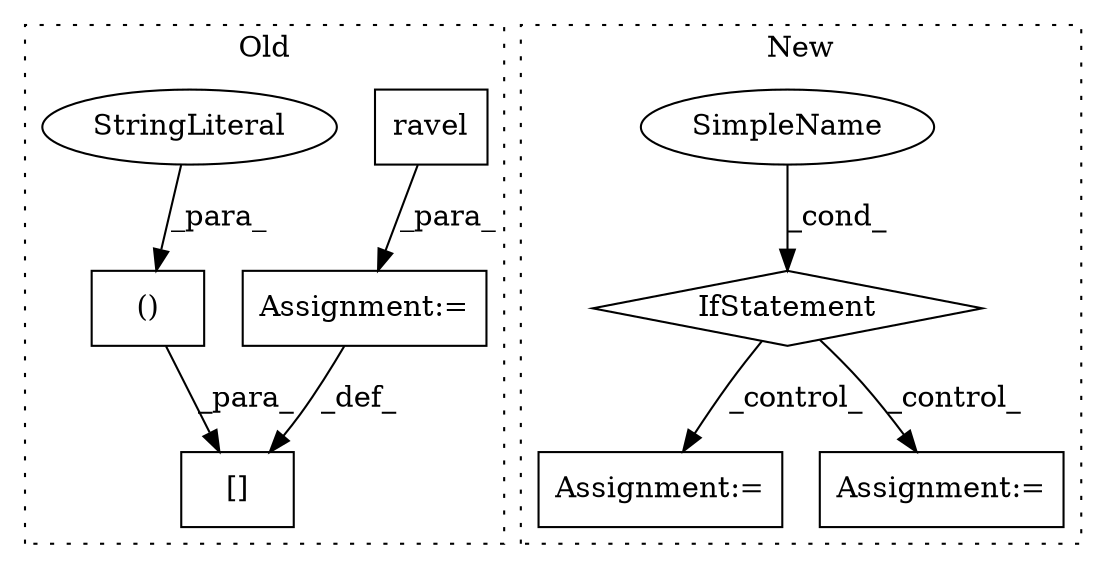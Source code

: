 digraph G {
subgraph cluster0 {
1 [label="ravel" a="32" s="12053" l="7" shape="box"];
6 [label="Assignment:=" a="7" s="12046" l="1" shape="box"];
7 [label="[]" a="2" s="11992,12044" l="19,2" shape="box"];
8 [label="()" a="106" s="12011" l="33" shape="box"];
9 [label="StringLiteral" a="45" s="12011" l="17" shape="ellipse"];
label = "Old";
style="dotted";
}
subgraph cluster1 {
2 [label="IfStatement" a="25" s="11818,11830" l="4,2" shape="diamond"];
3 [label="Assignment:=" a="7" s="11957" l="1" shape="box"];
4 [label="SimpleName" a="42" s="11822" l="8" shape="ellipse"];
5 [label="Assignment:=" a="7" s="11872" l="1" shape="box"];
label = "New";
style="dotted";
}
1 -> 6 [label="_para_"];
2 -> 3 [label="_control_"];
2 -> 5 [label="_control_"];
4 -> 2 [label="_cond_"];
6 -> 7 [label="_def_"];
8 -> 7 [label="_para_"];
9 -> 8 [label="_para_"];
}